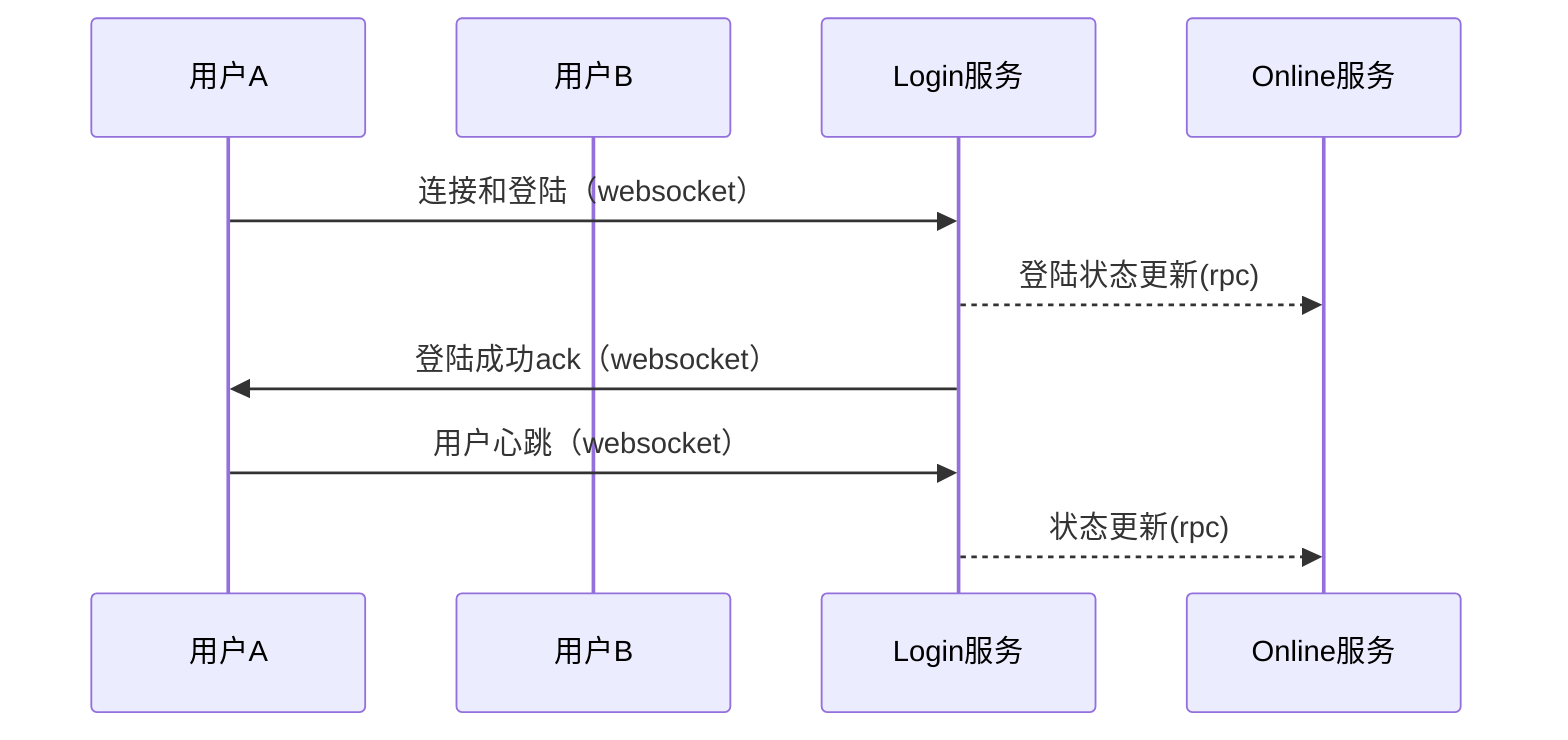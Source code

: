 sequenceDiagram
    participant A as 用户A
    participant B as 用户B
    participant ServerLogin as Login服务
    participant ServerOnline as Online服务

    A->>ServerLogin: 连接和登陆（websocket）
    ServerLogin-->>ServerOnline: 登陆状态更新(rpc)
    ServerLogin->>A: 登陆成功ack（websocket）

    A->>ServerLogin: 用户心跳（websocket）
    ServerLogin-->>ServerOnline: 状态更新(rpc)